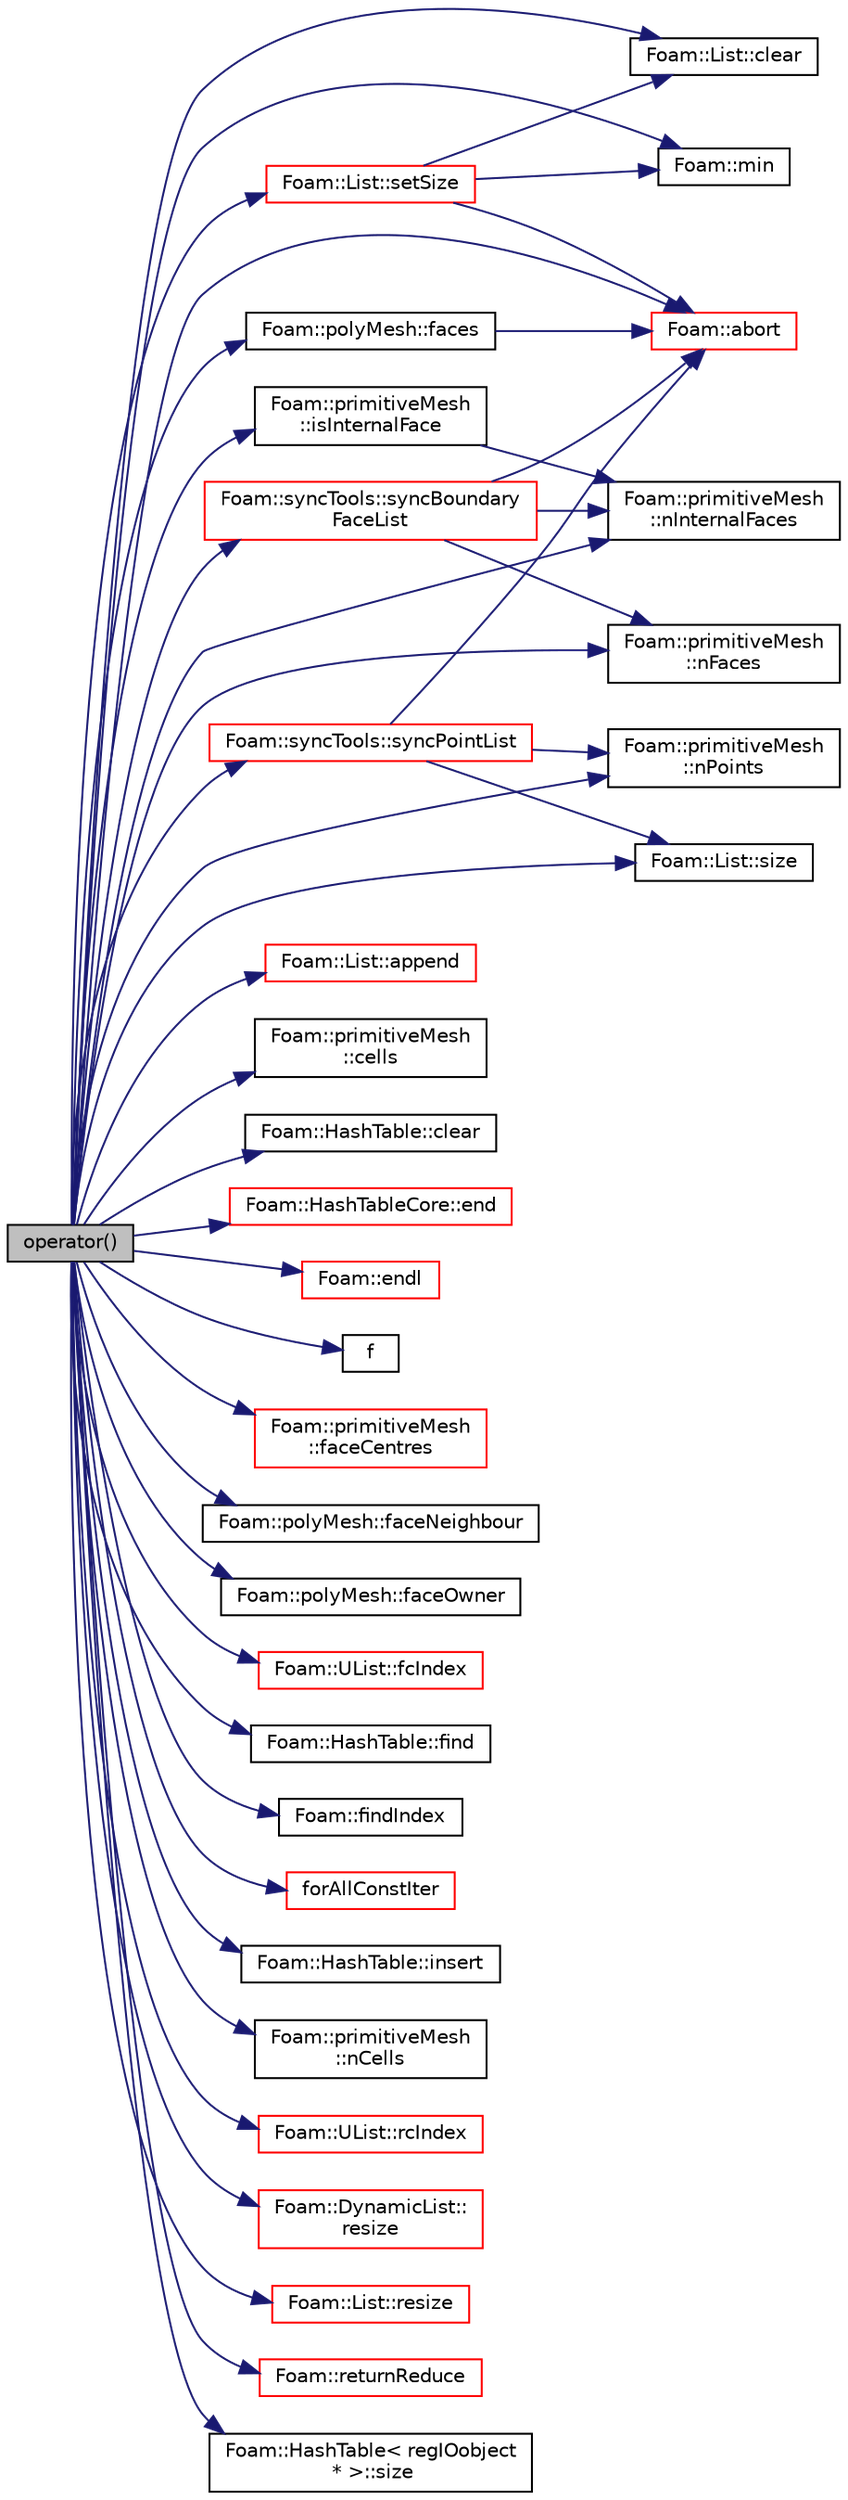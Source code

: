 digraph "operator()"
{
  bgcolor="transparent";
  edge [fontname="Helvetica",fontsize="10",labelfontname="Helvetica",labelfontsize="10"];
  node [fontname="Helvetica",fontsize="10",shape=record];
  rankdir="LR";
  Node1 [label="operator()",height=0.2,width=0.4,color="black", fillcolor="grey75", style="filled", fontcolor="black"];
  Node1 -> Node2 [color="midnightblue",fontsize="10",style="solid",fontname="Helvetica"];
  Node2 [label="Foam::abort",height=0.2,width=0.4,color="red",URL="$a10958.html#a447107a607d03e417307c203fa5fb44b"];
  Node1 -> Node3 [color="midnightblue",fontsize="10",style="solid",fontname="Helvetica"];
  Node3 [label="Foam::List::append",height=0.2,width=0.4,color="red",URL="$a01387.html#a399dd2bf0d9a32016717dc90126f016b",tooltip="Append an element at the end of the list. "];
  Node1 -> Node4 [color="midnightblue",fontsize="10",style="solid",fontname="Helvetica"];
  Node4 [label="Foam::primitiveMesh\l::cells",height=0.2,width=0.4,color="black",URL="$a02001.html#a5838384c0cea399b56339f30bc8558ab"];
  Node1 -> Node5 [color="midnightblue",fontsize="10",style="solid",fontname="Helvetica"];
  Node5 [label="Foam::List::clear",height=0.2,width=0.4,color="black",URL="$a01387.html#ac8bb3912a3ce86b15842e79d0b421204",tooltip="Clear the list, i.e. set size to zero. "];
  Node1 -> Node6 [color="midnightblue",fontsize="10",style="solid",fontname="Helvetica"];
  Node6 [label="Foam::HashTable::clear",height=0.2,width=0.4,color="black",URL="$a00997.html#ac8bb3912a3ce86b15842e79d0b421204",tooltip="Clear all entries from table. "];
  Node1 -> Node7 [color="midnightblue",fontsize="10",style="solid",fontname="Helvetica"];
  Node7 [label="Foam::HashTableCore::end",height=0.2,width=0.4,color="red",URL="$a00998.html#a540580a296c0ff351686ceb4f27b6fe6",tooltip="iteratorEnd set to beyond the end of any HashTable "];
  Node1 -> Node8 [color="midnightblue",fontsize="10",style="solid",fontname="Helvetica"];
  Node8 [label="Foam::endl",height=0.2,width=0.4,color="red",URL="$a10958.html#a2db8fe02a0d3909e9351bb4275b23ce4",tooltip="Add newline and flush stream. "];
  Node1 -> Node9 [color="midnightblue",fontsize="10",style="solid",fontname="Helvetica"];
  Node9 [label="f",height=0.2,width=0.4,color="black",URL="$a04020.html#a888be93833ac7a23170555c69c690288"];
  Node1 -> Node10 [color="midnightblue",fontsize="10",style="solid",fontname="Helvetica"];
  Node10 [label="Foam::primitiveMesh\l::faceCentres",height=0.2,width=0.4,color="red",URL="$a02001.html#a56749206c7d38a4c3cfbf4103547e555"];
  Node1 -> Node11 [color="midnightblue",fontsize="10",style="solid",fontname="Helvetica"];
  Node11 [label="Foam::polyMesh::faceNeighbour",height=0.2,width=0.4,color="black",URL="$a01949.html#ad03ef02786858ab9d5e2776a4731c77c",tooltip="Return face neighbour. "];
  Node1 -> Node12 [color="midnightblue",fontsize="10",style="solid",fontname="Helvetica"];
  Node12 [label="Foam::polyMesh::faceOwner",height=0.2,width=0.4,color="black",URL="$a01949.html#a6d4def83436c9aa4dc68e8e42c5cf268",tooltip="Return face owner. "];
  Node1 -> Node13 [color="midnightblue",fontsize="10",style="solid",fontname="Helvetica"];
  Node13 [label="Foam::polyMesh::faces",height=0.2,width=0.4,color="black",URL="$a01949.html#a4434536d50d4c14116249da802a1e2b2",tooltip="Return raw faces. "];
  Node13 -> Node2 [color="midnightblue",fontsize="10",style="solid",fontname="Helvetica"];
  Node1 -> Node14 [color="midnightblue",fontsize="10",style="solid",fontname="Helvetica"];
  Node14 [label="Foam::UList::fcIndex",height=0.2,width=0.4,color="red",URL="$a02828.html#af4d05e19e6cdc80f0c7acd5bbe250f69",tooltip="Return the forward circular index, i.e. the next index. "];
  Node1 -> Node15 [color="midnightblue",fontsize="10",style="solid",fontname="Helvetica"];
  Node15 [label="Foam::HashTable::find",height=0.2,width=0.4,color="black",URL="$a00997.html#a76b2c74ebd9f33fa9f76261b027ffc11",tooltip="Find and return an iterator set at the hashedEntry. "];
  Node1 -> Node16 [color="midnightblue",fontsize="10",style="solid",fontname="Helvetica"];
  Node16 [label="Foam::findIndex",height=0.2,width=0.4,color="black",URL="$a10958.html#ac16695f83f370df159eed19f92d095fb",tooltip="Find first occurence of given element and return index,. "];
  Node1 -> Node17 [color="midnightblue",fontsize="10",style="solid",fontname="Helvetica"];
  Node17 [label="forAllConstIter",height=0.2,width=0.4,color="red",URL="$a03054.html#ae21e2836509b0fa7f7cedf6493b11b09"];
  Node1 -> Node18 [color="midnightblue",fontsize="10",style="solid",fontname="Helvetica"];
  Node18 [label="Foam::HashTable::insert",height=0.2,width=0.4,color="black",URL="$a00997.html#a5eee1e0e199ad59b9cb3916cd42156e0",tooltip="Insert a new hashedEntry. "];
  Node1 -> Node19 [color="midnightblue",fontsize="10",style="solid",fontname="Helvetica"];
  Node19 [label="Foam::primitiveMesh\l::isInternalFace",height=0.2,width=0.4,color="black",URL="$a02001.html#a836bb7ec097736e6d0c7903e486776a8",tooltip="Return true if given face label is internal to the mesh. "];
  Node19 -> Node20 [color="midnightblue",fontsize="10",style="solid",fontname="Helvetica"];
  Node20 [label="Foam::primitiveMesh\l::nInternalFaces",height=0.2,width=0.4,color="black",URL="$a02001.html#aa1eec60bd258a70018b8ffda0dced7bb"];
  Node1 -> Node21 [color="midnightblue",fontsize="10",style="solid",fontname="Helvetica"];
  Node21 [label="Foam::min",height=0.2,width=0.4,color="black",URL="$a10958.html#a253e112ad2d56d96230ff39ea7f442dc"];
  Node1 -> Node22 [color="midnightblue",fontsize="10",style="solid",fontname="Helvetica"];
  Node22 [label="Foam::primitiveMesh\l::nCells",height=0.2,width=0.4,color="black",URL="$a02001.html#ae79b5e96cf8d9a4e6b3993e6f2709374"];
  Node1 -> Node23 [color="midnightblue",fontsize="10",style="solid",fontname="Helvetica"];
  Node23 [label="Foam::primitiveMesh\l::nFaces",height=0.2,width=0.4,color="black",URL="$a02001.html#a9be088de373a98524a153de7da0e92e8"];
  Node1 -> Node20 [color="midnightblue",fontsize="10",style="solid",fontname="Helvetica"];
  Node1 -> Node24 [color="midnightblue",fontsize="10",style="solid",fontname="Helvetica"];
  Node24 [label="Foam::primitiveMesh\l::nPoints",height=0.2,width=0.4,color="black",URL="$a02001.html#a9927abeba2c8506177084d644b6e573a"];
  Node1 -> Node25 [color="midnightblue",fontsize="10",style="solid",fontname="Helvetica"];
  Node25 [label="Foam::UList::rcIndex",height=0.2,width=0.4,color="red",URL="$a02828.html#ac854da7255402f41e46a47fb79398a2d",tooltip="Return the reverse circular index, i.e. the previous index. "];
  Node1 -> Node26 [color="midnightblue",fontsize="10",style="solid",fontname="Helvetica"];
  Node26 [label="Foam::DynamicList::\lresize",height=0.2,width=0.4,color="red",URL="$a00614.html#a4eb7a78f8b52136a8668d0e785dace04",tooltip="Alter the addressed list size. "];
  Node1 -> Node27 [color="midnightblue",fontsize="10",style="solid",fontname="Helvetica"];
  Node27 [label="Foam::List::resize",height=0.2,width=0.4,color="red",URL="$a01387.html#a4eb7a78f8b52136a8668d0e785dace04",tooltip="Alias for setSize(const label) "];
  Node1 -> Node28 [color="midnightblue",fontsize="10",style="solid",fontname="Helvetica"];
  Node28 [label="Foam::returnReduce",height=0.2,width=0.4,color="red",URL="$a10958.html#a8d528a67d2a9c6fe4fb94bc86872624b"];
  Node1 -> Node29 [color="midnightblue",fontsize="10",style="solid",fontname="Helvetica"];
  Node29 [label="Foam::List::setSize",height=0.2,width=0.4,color="red",URL="$a01387.html#aedb985ffeaf1bdbfeccc2a8730405703",tooltip="Reset size of List. "];
  Node29 -> Node2 [color="midnightblue",fontsize="10",style="solid",fontname="Helvetica"];
  Node29 -> Node5 [color="midnightblue",fontsize="10",style="solid",fontname="Helvetica"];
  Node29 -> Node21 [color="midnightblue",fontsize="10",style="solid",fontname="Helvetica"];
  Node1 -> Node30 [color="midnightblue",fontsize="10",style="solid",fontname="Helvetica"];
  Node30 [label="Foam::List::size",height=0.2,width=0.4,color="black",URL="$a01387.html#a8a5f6fa29bd4b500caf186f60245b384",tooltip="Override size to be inconsistent with allocated storage. "];
  Node1 -> Node31 [color="midnightblue",fontsize="10",style="solid",fontname="Helvetica"];
  Node31 [label="Foam::HashTable\< regIOobject\l * \>::size",height=0.2,width=0.4,color="black",URL="$a00997.html#a723361dc2020160f5492e8fe2d09fa44",tooltip="Return number of elements in table. "];
  Node1 -> Node32 [color="midnightblue",fontsize="10",style="solid",fontname="Helvetica"];
  Node32 [label="Foam::syncTools::syncBoundary\lFaceList",height=0.2,width=0.4,color="red",URL="$a02615.html#a1885668646afb3cf257512c56daa9b2f",tooltip="Synchronize values on boundary faces only. "];
  Node32 -> Node23 [color="midnightblue",fontsize="10",style="solid",fontname="Helvetica"];
  Node32 -> Node20 [color="midnightblue",fontsize="10",style="solid",fontname="Helvetica"];
  Node32 -> Node2 [color="midnightblue",fontsize="10",style="solid",fontname="Helvetica"];
  Node1 -> Node33 [color="midnightblue",fontsize="10",style="solid",fontname="Helvetica"];
  Node33 [label="Foam::syncTools::syncPointList",height=0.2,width=0.4,color="red",URL="$a02615.html#a197ed77a9101bdfb37253bd3f507c017",tooltip="Synchronize values on all mesh points. "];
  Node33 -> Node30 [color="midnightblue",fontsize="10",style="solid",fontname="Helvetica"];
  Node33 -> Node24 [color="midnightblue",fontsize="10",style="solid",fontname="Helvetica"];
  Node33 -> Node2 [color="midnightblue",fontsize="10",style="solid",fontname="Helvetica"];
}
